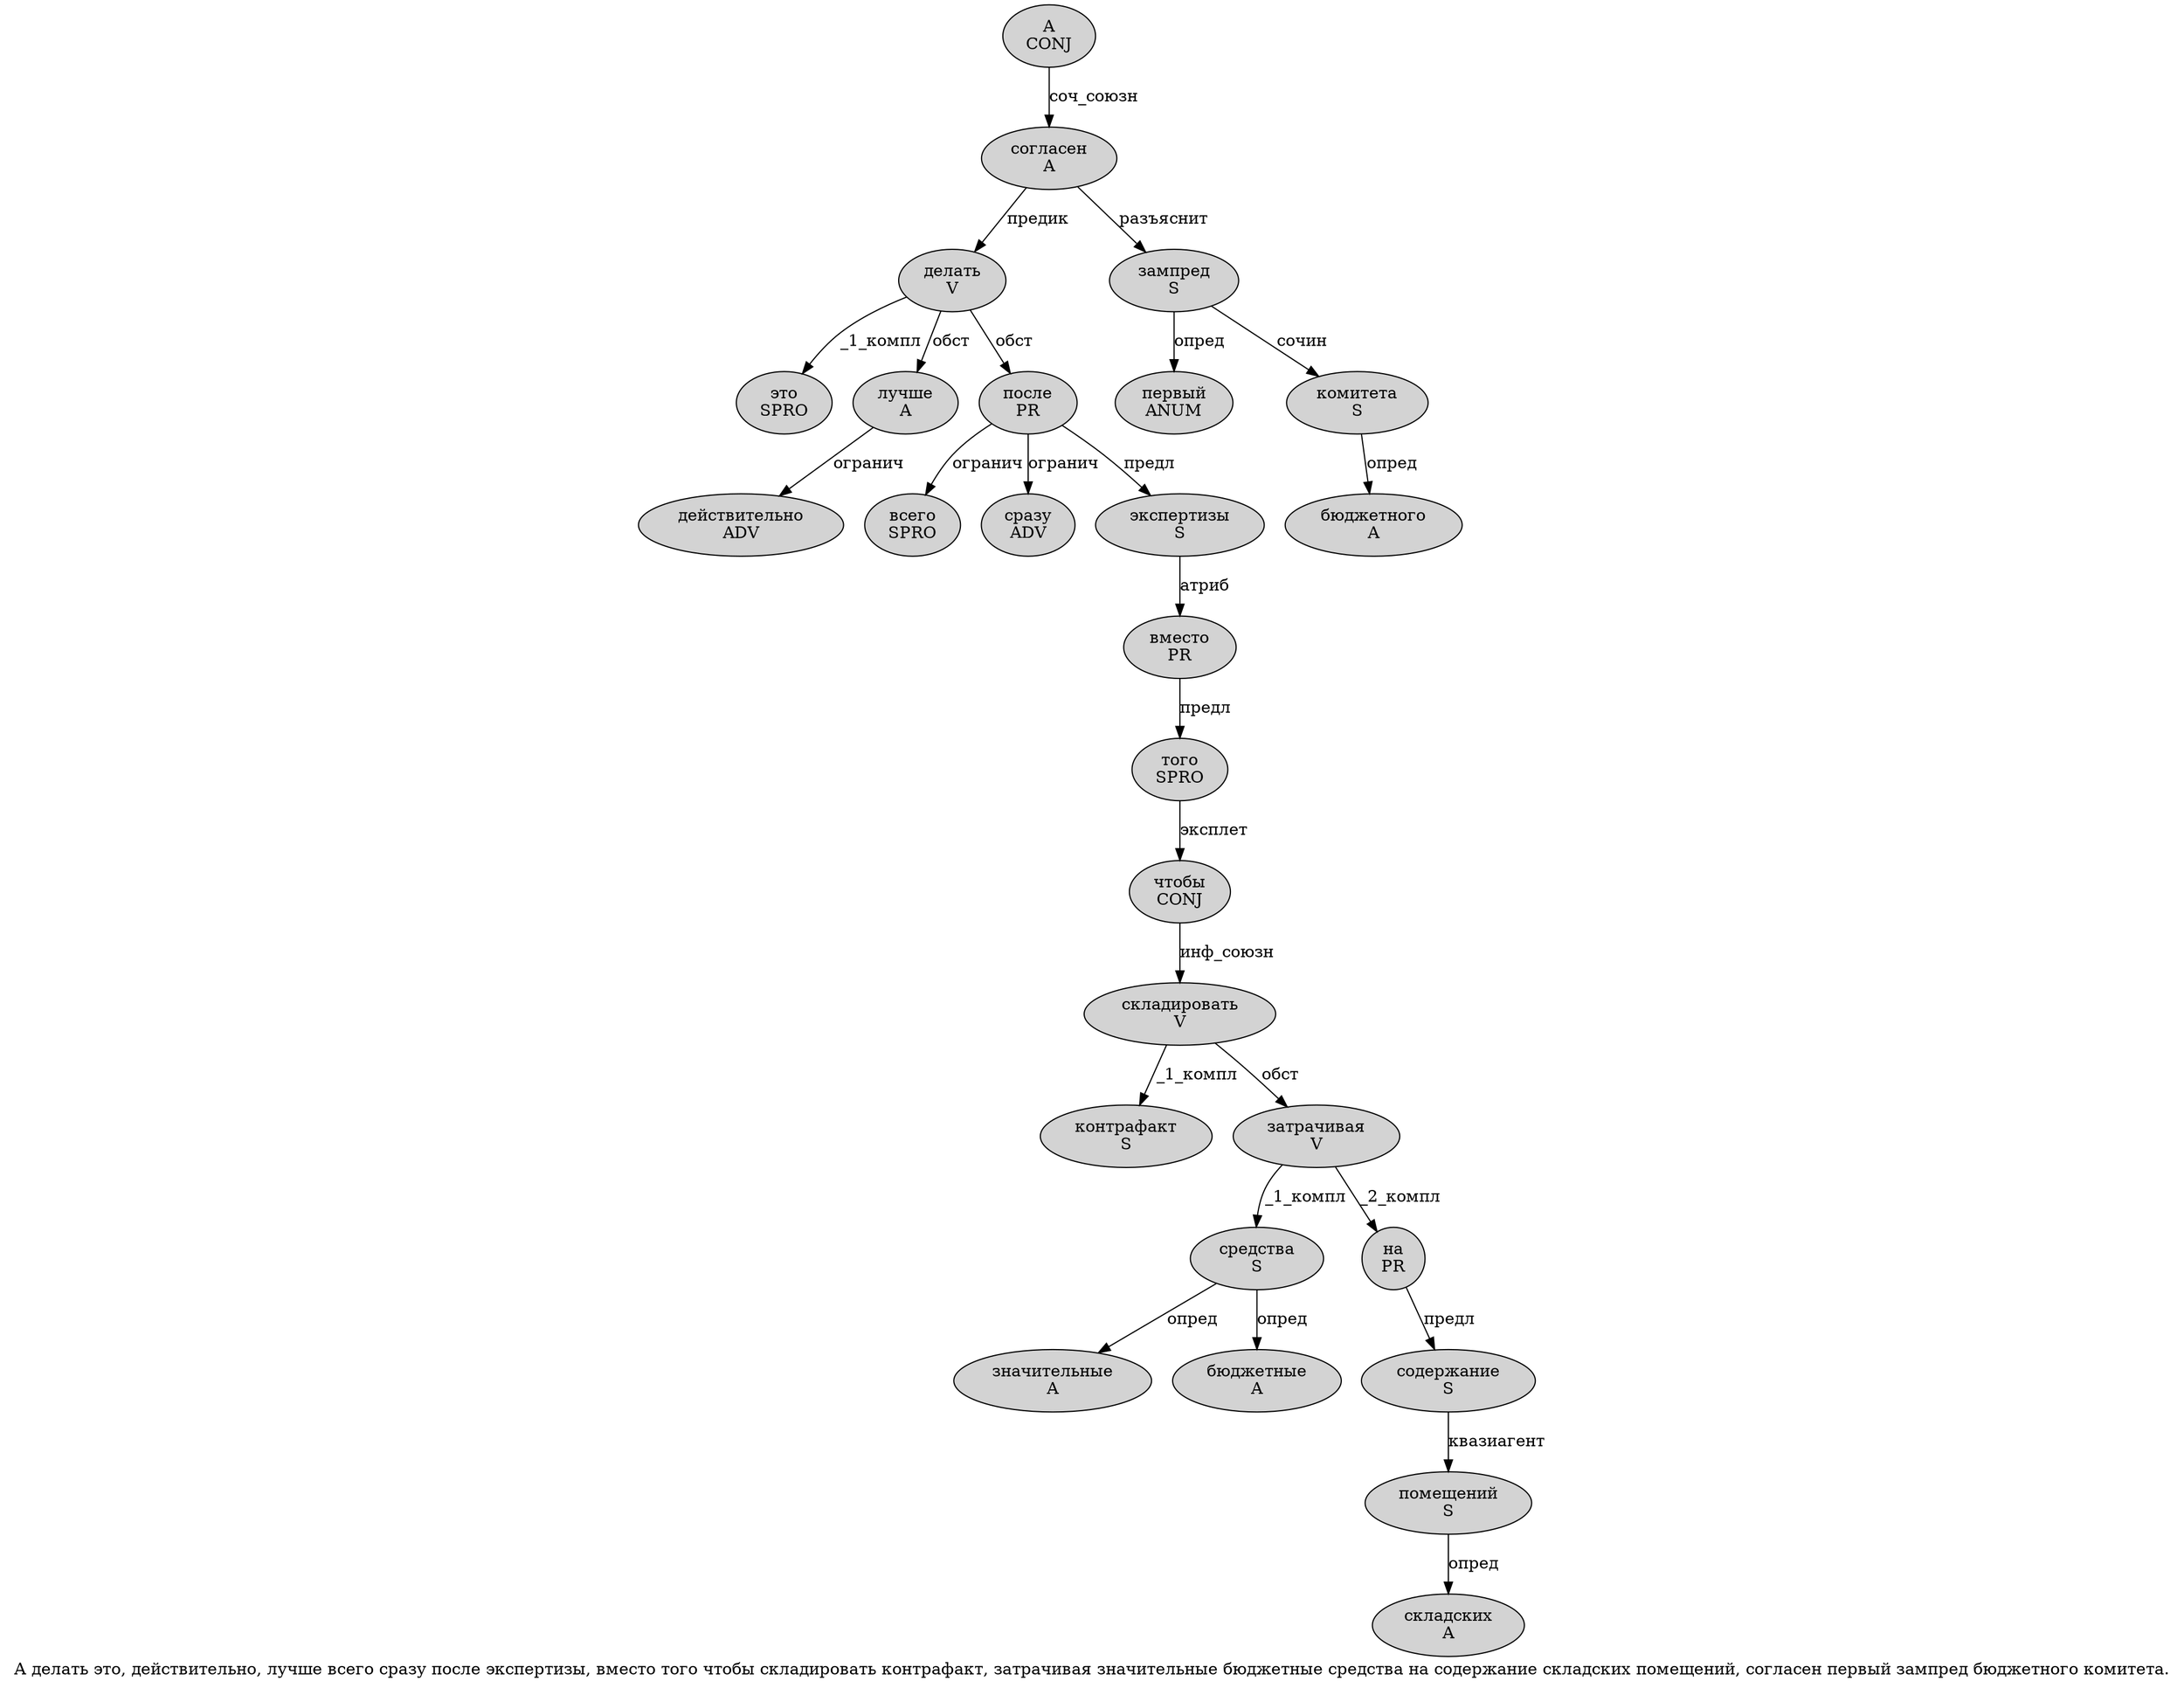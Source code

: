 digraph SENTENCE_598 {
	graph [label="А делать это, действительно, лучше всего сразу после экспертизы, вместо того чтобы складировать контрафакт, затрачивая значительные бюджетные средства на содержание складских помещений, согласен первый зампред бюджетного комитета."]
	node [style=filled]
		0 [label="А
CONJ" color="" fillcolor=lightgray penwidth=1 shape=ellipse]
		1 [label="делать
V" color="" fillcolor=lightgray penwidth=1 shape=ellipse]
		2 [label="это
SPRO" color="" fillcolor=lightgray penwidth=1 shape=ellipse]
		4 [label="действительно
ADV" color="" fillcolor=lightgray penwidth=1 shape=ellipse]
		6 [label="лучше
A" color="" fillcolor=lightgray penwidth=1 shape=ellipse]
		7 [label="всего
SPRO" color="" fillcolor=lightgray penwidth=1 shape=ellipse]
		8 [label="сразу
ADV" color="" fillcolor=lightgray penwidth=1 shape=ellipse]
		9 [label="после
PR" color="" fillcolor=lightgray penwidth=1 shape=ellipse]
		10 [label="экспертизы
S" color="" fillcolor=lightgray penwidth=1 shape=ellipse]
		12 [label="вместо
PR" color="" fillcolor=lightgray penwidth=1 shape=ellipse]
		13 [label="того
SPRO" color="" fillcolor=lightgray penwidth=1 shape=ellipse]
		14 [label="чтобы
CONJ" color="" fillcolor=lightgray penwidth=1 shape=ellipse]
		15 [label="складировать
V" color="" fillcolor=lightgray penwidth=1 shape=ellipse]
		16 [label="контрафакт
S" color="" fillcolor=lightgray penwidth=1 shape=ellipse]
		18 [label="затрачивая
V" color="" fillcolor=lightgray penwidth=1 shape=ellipse]
		19 [label="значительные
A" color="" fillcolor=lightgray penwidth=1 shape=ellipse]
		20 [label="бюджетные
A" color="" fillcolor=lightgray penwidth=1 shape=ellipse]
		21 [label="средства
S" color="" fillcolor=lightgray penwidth=1 shape=ellipse]
		22 [label="на
PR" color="" fillcolor=lightgray penwidth=1 shape=ellipse]
		23 [label="содержание
S" color="" fillcolor=lightgray penwidth=1 shape=ellipse]
		24 [label="складских
A" color="" fillcolor=lightgray penwidth=1 shape=ellipse]
		25 [label="помещений
S" color="" fillcolor=lightgray penwidth=1 shape=ellipse]
		27 [label="согласен
A" color="" fillcolor=lightgray penwidth=1 shape=ellipse]
		28 [label="первый
ANUM" color="" fillcolor=lightgray penwidth=1 shape=ellipse]
		29 [label="зампред
S" color="" fillcolor=lightgray penwidth=1 shape=ellipse]
		30 [label="бюджетного
A" color="" fillcolor=lightgray penwidth=1 shape=ellipse]
		31 [label="комитета
S" color="" fillcolor=lightgray penwidth=1 shape=ellipse]
			27 -> 1 [label="предик"]
			27 -> 29 [label="разъяснит"]
			21 -> 19 [label="опред"]
			21 -> 20 [label="опред"]
			13 -> 14 [label="эксплет"]
			9 -> 7 [label="огранич"]
			9 -> 8 [label="огранич"]
			9 -> 10 [label="предл"]
			10 -> 12 [label="атриб"]
			25 -> 24 [label="опред"]
			0 -> 27 [label="соч_союзн"]
			15 -> 16 [label="_1_компл"]
			15 -> 18 [label="обст"]
			31 -> 30 [label="опред"]
			6 -> 4 [label="огранич"]
			29 -> 28 [label="опред"]
			29 -> 31 [label="сочин"]
			14 -> 15 [label="инф_союзн"]
			1 -> 2 [label="_1_компл"]
			1 -> 6 [label="обст"]
			1 -> 9 [label="обст"]
			22 -> 23 [label="предл"]
			12 -> 13 [label="предл"]
			23 -> 25 [label="квазиагент"]
			18 -> 21 [label="_1_компл"]
			18 -> 22 [label="_2_компл"]
}